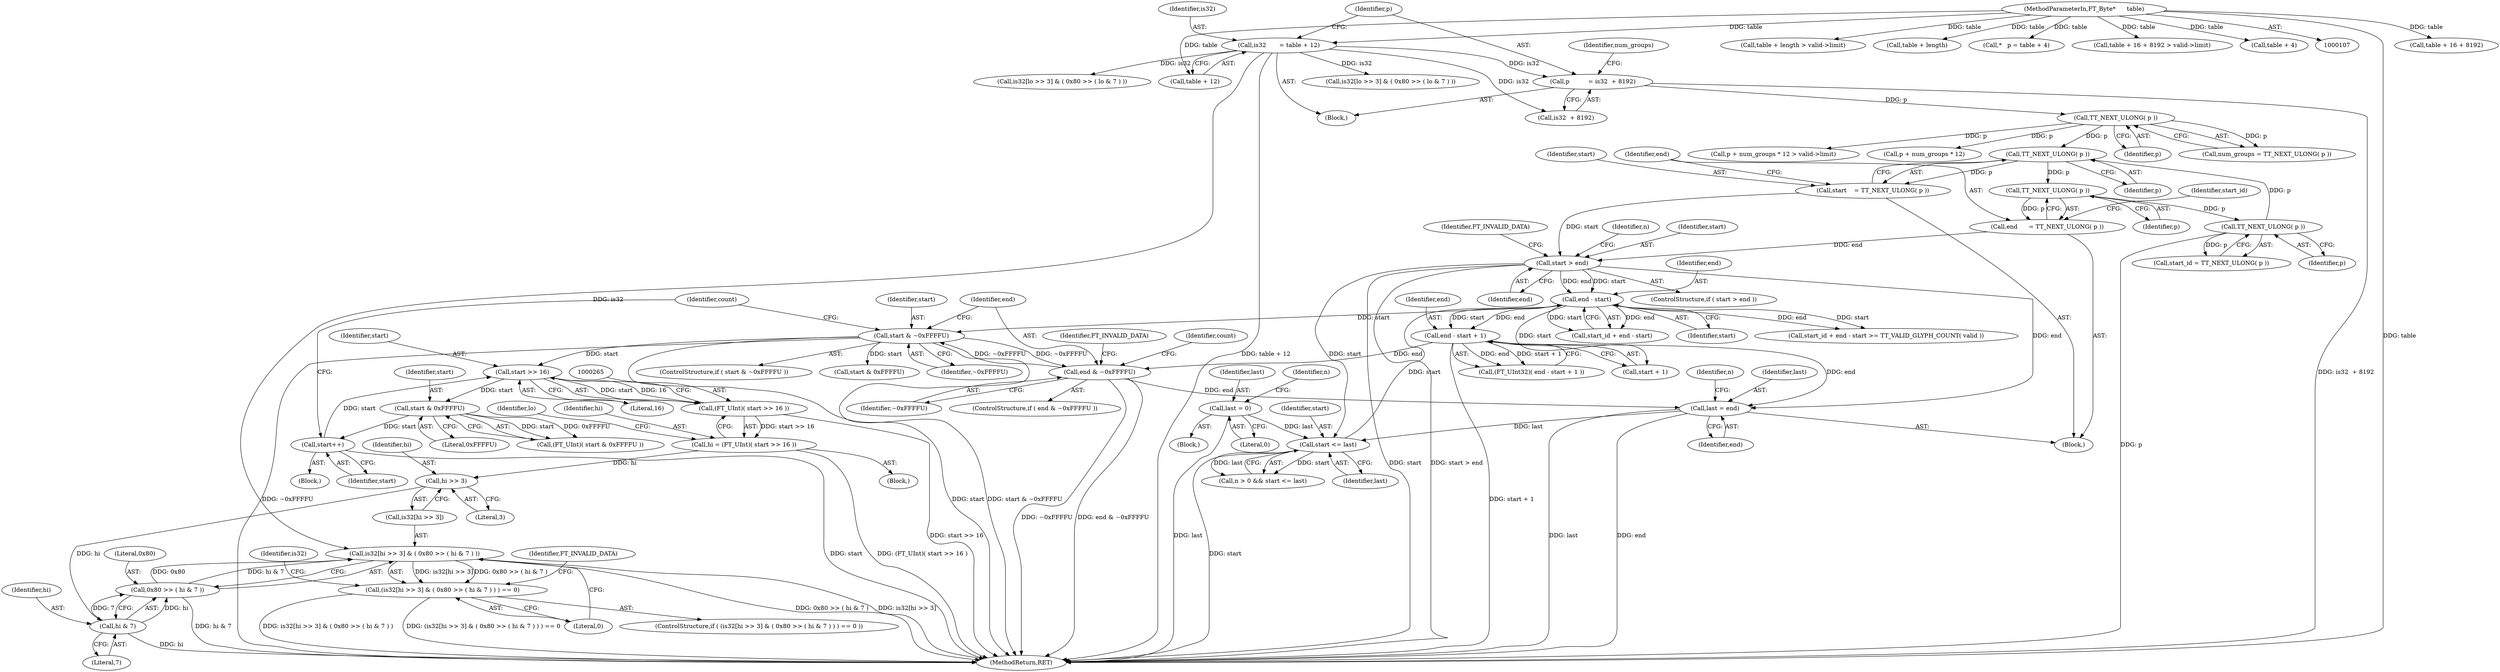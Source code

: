 digraph "0_savannah_a18788b14db60ae3673f932249cd02d33a227c4e_1@array" {
"1000278" [label="(Call,is32[hi >> 3] & ( 0x80 >> ( hi & 7 ) ))"];
"1000148" [label="(Call,is32       = table + 12)"];
"1000108" [label="(MethodParameterIn,FT_Byte*      table)"];
"1000284" [label="(Call,0x80 >> ( hi & 7 ))"];
"1000286" [label="(Call,hi & 7)"];
"1000281" [label="(Call,hi >> 3)"];
"1000262" [label="(Call,hi = (FT_UInt)( start >> 16 ))"];
"1000264" [label="(Call,(FT_UInt)( start >> 16 ))"];
"1000266" [label="(Call,start >> 16)"];
"1000259" [label="(Call,start++)"];
"1000273" [label="(Call,start & 0xFFFFU)"];
"1000248" [label="(Call,start & ~0xFFFFU)"];
"1000232" [label="(Call,end - start)"];
"1000208" [label="(Call,start > end)"];
"1000195" [label="(Call,start    = TT_NEXT_ULONG( p ))"];
"1000197" [label="(Call,TT_NEXT_ULONG( p ))"];
"1000205" [label="(Call,TT_NEXT_ULONG( p ))"];
"1000201" [label="(Call,TT_NEXT_ULONG( p ))"];
"1000160" [label="(Call,TT_NEXT_ULONG( p ))"];
"1000153" [label="(Call,p          = is32  + 8192)"];
"1000199" [label="(Call,end      = TT_NEXT_ULONG( p ))"];
"1000217" [label="(Call,start <= last)"];
"1000180" [label="(Call,last = 0)"];
"1000345" [label="(Call,last = end)"];
"1000309" [label="(Call,end & ~0xFFFFU)"];
"1000242" [label="(Call,end - start + 1)"];
"1000277" [label="(Call,(is32[hi >> 3] & ( 0x80 >> ( hi & 7 ) ) ) == 0)"];
"1000192" [label="(Block,)"];
"1000293" [label="(Call,is32[lo >> 3] & ( 0x80 >> ( lo & 7 ) ))"];
"1000309" [label="(Call,end & ~0xFFFFU)"];
"1000347" [label="(Identifier,end)"];
"1000277" [label="(Call,(is32[hi >> 3] & ( 0x80 >> ( hi & 7 ) ) ) == 0)"];
"1000290" [label="(Identifier,FT_INVALID_DATA)"];
"1000346" [label="(Identifier,last)"];
"1000108" [label="(MethodParameterIn,FT_Byte*      table)"];
"1000286" [label="(Call,hi & 7)"];
"1000110" [label="(Block,)"];
"1000213" [label="(Call,n > 0 && start <= last)"];
"1000287" [label="(Identifier,hi)"];
"1000282" [label="(Identifier,hi)"];
"1000259" [label="(Call,start++)"];
"1000208" [label="(Call,start > end)"];
"1000202" [label="(Identifier,p)"];
"1000247" [label="(ControlStructure,if ( start & ~0xFFFFU ))"];
"1000263" [label="(Identifier,hi)"];
"1000161" [label="(Identifier,p)"];
"1000217" [label="(Call,start <= last)"];
"1000148" [label="(Call,is32       = table + 12)"];
"1000267" [label="(Identifier,start)"];
"1000196" [label="(Identifier,start)"];
"1000249" [label="(Identifier,start)"];
"1000274" [label="(Identifier,start)"];
"1000271" [label="(Call,(FT_UInt)( start & 0xFFFFU ))"];
"1000243" [label="(Identifier,end)"];
"1000158" [label="(Call,num_groups = TT_NEXT_ULONG( p ))"];
"1000295" [label="(Identifier,is32)"];
"1000199" [label="(Call,end      = TT_NEXT_ULONG( p ))"];
"1000264" [label="(Call,(FT_UInt)( start >> 16 ))"];
"1000200" [label="(Identifier,end)"];
"1000122" [label="(Call,table + 16 + 8192)"];
"1000281" [label="(Call,hi >> 3)"];
"1000197" [label="(Call,TT_NEXT_ULONG( p ))"];
"1000279" [label="(Call,is32[hi >> 3])"];
"1000240" [label="(Call,(FT_UInt32)( end - start + 1 ))"];
"1000285" [label="(Literal,0x80)"];
"1000312" [label="(Identifier,FT_INVALID_DATA)"];
"1000278" [label="(Call,is32[hi >> 3] & ( 0x80 >> ( hi & 7 ) ))"];
"1000137" [label="(Call,table + length > valid->limit)"];
"1000230" [label="(Call,start_id + end - start)"];
"1000206" [label="(Identifier,p)"];
"1000229" [label="(Call,start_id + end - start >= TT_VALID_GLYPH_COUNT( valid ))"];
"1000276" [label="(ControlStructure,if ( (is32[hi >> 3] & ( 0x80 >> ( hi & 7 ) ) ) == 0 ))"];
"1000273" [label="(Call,start & 0xFFFFU)"];
"1000275" [label="(Literal,0xFFFFU)"];
"1000215" [label="(Identifier,n)"];
"1000315" [label="(Identifier,count)"];
"1000210" [label="(Identifier,end)"];
"1000218" [label="(Identifier,start)"];
"1000185" [label="(Identifier,n)"];
"1000289" [label="(Literal,0)"];
"1000205" [label="(Call,TT_NEXT_ULONG( p ))"];
"1000332" [label="(Call,is32[lo >> 3] & ( 0x80 >> ( lo & 7 ) ))"];
"1000182" [label="(Literal,0)"];
"1000219" [label="(Identifier,last)"];
"1000327" [label="(Call,start & 0xFFFFU)"];
"1000138" [label="(Call,table + length)"];
"1000149" [label="(Identifier,is32)"];
"1000155" [label="(Call,is32  + 8192)"];
"1000195" [label="(Call,start    = TT_NEXT_ULONG( p ))"];
"1000191" [label="(Identifier,n)"];
"1000233" [label="(Identifier,end)"];
"1000201" [label="(Call,TT_NEXT_ULONG( p ))"];
"1000250" [label="(Identifier,~0xFFFFU)"];
"1000288" [label="(Literal,7)"];
"1000159" [label="(Identifier,num_groups)"];
"1000308" [label="(ControlStructure,if ( end & ~0xFFFFU ))"];
"1000350" [label="(MethodReturn,RET)"];
"1000232" [label="(Call,end - start)"];
"1000270" [label="(Identifier,lo)"];
"1000154" [label="(Identifier,p)"];
"1000112" [label="(Call,*   p = table + 4)"];
"1000198" [label="(Identifier,p)"];
"1000209" [label="(Identifier,start)"];
"1000163" [label="(Call,p + num_groups * 12 > valid->limit)"];
"1000311" [label="(Identifier,~0xFFFFU)"];
"1000211" [label="(Identifier,FT_INVALID_DATA)"];
"1000262" [label="(Call,hi = (FT_UInt)( start >> 16 ))"];
"1000256" [label="(Block,)"];
"1000234" [label="(Identifier,start)"];
"1000150" [label="(Call,table + 12)"];
"1000181" [label="(Identifier,last)"];
"1000261" [label="(Block,)"];
"1000310" [label="(Identifier,end)"];
"1000254" [label="(Identifier,count)"];
"1000283" [label="(Literal,3)"];
"1000242" [label="(Call,end - start + 1)"];
"1000284" [label="(Call,0x80 >> ( hi & 7 ))"];
"1000121" [label="(Call,table + 16 + 8192 > valid->limit)"];
"1000153" [label="(Call,p          = is32  + 8192)"];
"1000114" [label="(Call,table + 4)"];
"1000244" [label="(Call,start + 1)"];
"1000268" [label="(Literal,16)"];
"1000173" [label="(Block,)"];
"1000164" [label="(Call,p + num_groups * 12)"];
"1000260" [label="(Identifier,start)"];
"1000345" [label="(Call,last = end)"];
"1000180" [label="(Call,last = 0)"];
"1000248" [label="(Call,start & ~0xFFFFU)"];
"1000207" [label="(ControlStructure,if ( start > end ))"];
"1000203" [label="(Call,start_id = TT_NEXT_ULONG( p ))"];
"1000204" [label="(Identifier,start_id)"];
"1000160" [label="(Call,TT_NEXT_ULONG( p ))"];
"1000266" [label="(Call,start >> 16)"];
"1000278" -> "1000277"  [label="AST: "];
"1000278" -> "1000284"  [label="CFG: "];
"1000279" -> "1000278"  [label="AST: "];
"1000284" -> "1000278"  [label="AST: "];
"1000289" -> "1000278"  [label="CFG: "];
"1000278" -> "1000350"  [label="DDG: 0x80 >> ( hi & 7 )"];
"1000278" -> "1000350"  [label="DDG: is32[hi >> 3]"];
"1000278" -> "1000277"  [label="DDG: is32[hi >> 3]"];
"1000278" -> "1000277"  [label="DDG: 0x80 >> ( hi & 7 )"];
"1000148" -> "1000278"  [label="DDG: is32"];
"1000284" -> "1000278"  [label="DDG: 0x80"];
"1000284" -> "1000278"  [label="DDG: hi & 7"];
"1000148" -> "1000110"  [label="AST: "];
"1000148" -> "1000150"  [label="CFG: "];
"1000149" -> "1000148"  [label="AST: "];
"1000150" -> "1000148"  [label="AST: "];
"1000154" -> "1000148"  [label="CFG: "];
"1000148" -> "1000350"  [label="DDG: table + 12"];
"1000108" -> "1000148"  [label="DDG: table"];
"1000148" -> "1000153"  [label="DDG: is32"];
"1000148" -> "1000155"  [label="DDG: is32"];
"1000148" -> "1000293"  [label="DDG: is32"];
"1000148" -> "1000332"  [label="DDG: is32"];
"1000108" -> "1000107"  [label="AST: "];
"1000108" -> "1000350"  [label="DDG: table"];
"1000108" -> "1000112"  [label="DDG: table"];
"1000108" -> "1000114"  [label="DDG: table"];
"1000108" -> "1000121"  [label="DDG: table"];
"1000108" -> "1000122"  [label="DDG: table"];
"1000108" -> "1000137"  [label="DDG: table"];
"1000108" -> "1000138"  [label="DDG: table"];
"1000108" -> "1000150"  [label="DDG: table"];
"1000284" -> "1000286"  [label="CFG: "];
"1000285" -> "1000284"  [label="AST: "];
"1000286" -> "1000284"  [label="AST: "];
"1000284" -> "1000350"  [label="DDG: hi & 7"];
"1000286" -> "1000284"  [label="DDG: hi"];
"1000286" -> "1000284"  [label="DDG: 7"];
"1000286" -> "1000288"  [label="CFG: "];
"1000287" -> "1000286"  [label="AST: "];
"1000288" -> "1000286"  [label="AST: "];
"1000286" -> "1000350"  [label="DDG: hi"];
"1000281" -> "1000286"  [label="DDG: hi"];
"1000281" -> "1000279"  [label="AST: "];
"1000281" -> "1000283"  [label="CFG: "];
"1000282" -> "1000281"  [label="AST: "];
"1000283" -> "1000281"  [label="AST: "];
"1000279" -> "1000281"  [label="CFG: "];
"1000262" -> "1000281"  [label="DDG: hi"];
"1000262" -> "1000261"  [label="AST: "];
"1000262" -> "1000264"  [label="CFG: "];
"1000263" -> "1000262"  [label="AST: "];
"1000264" -> "1000262"  [label="AST: "];
"1000270" -> "1000262"  [label="CFG: "];
"1000262" -> "1000350"  [label="DDG: (FT_UInt)( start >> 16 )"];
"1000264" -> "1000262"  [label="DDG: start >> 16"];
"1000264" -> "1000266"  [label="CFG: "];
"1000265" -> "1000264"  [label="AST: "];
"1000266" -> "1000264"  [label="AST: "];
"1000264" -> "1000350"  [label="DDG: start >> 16"];
"1000266" -> "1000264"  [label="DDG: start"];
"1000266" -> "1000264"  [label="DDG: 16"];
"1000266" -> "1000268"  [label="CFG: "];
"1000267" -> "1000266"  [label="AST: "];
"1000268" -> "1000266"  [label="AST: "];
"1000259" -> "1000266"  [label="DDG: start"];
"1000248" -> "1000266"  [label="DDG: start"];
"1000266" -> "1000273"  [label="DDG: start"];
"1000259" -> "1000256"  [label="AST: "];
"1000259" -> "1000260"  [label="CFG: "];
"1000260" -> "1000259"  [label="AST: "];
"1000254" -> "1000259"  [label="CFG: "];
"1000259" -> "1000350"  [label="DDG: start"];
"1000273" -> "1000259"  [label="DDG: start"];
"1000273" -> "1000271"  [label="AST: "];
"1000273" -> "1000275"  [label="CFG: "];
"1000274" -> "1000273"  [label="AST: "];
"1000275" -> "1000273"  [label="AST: "];
"1000271" -> "1000273"  [label="CFG: "];
"1000273" -> "1000271"  [label="DDG: start"];
"1000273" -> "1000271"  [label="DDG: 0xFFFFU"];
"1000248" -> "1000247"  [label="AST: "];
"1000248" -> "1000250"  [label="CFG: "];
"1000249" -> "1000248"  [label="AST: "];
"1000250" -> "1000248"  [label="AST: "];
"1000254" -> "1000248"  [label="CFG: "];
"1000310" -> "1000248"  [label="CFG: "];
"1000248" -> "1000350"  [label="DDG: start & ~0xFFFFU"];
"1000248" -> "1000350"  [label="DDG: ~0xFFFFU"];
"1000248" -> "1000350"  [label="DDG: start"];
"1000232" -> "1000248"  [label="DDG: start"];
"1000309" -> "1000248"  [label="DDG: ~0xFFFFU"];
"1000248" -> "1000309"  [label="DDG: ~0xFFFFU"];
"1000248" -> "1000327"  [label="DDG: start"];
"1000232" -> "1000230"  [label="AST: "];
"1000232" -> "1000234"  [label="CFG: "];
"1000233" -> "1000232"  [label="AST: "];
"1000234" -> "1000232"  [label="AST: "];
"1000230" -> "1000232"  [label="CFG: "];
"1000232" -> "1000229"  [label="DDG: end"];
"1000232" -> "1000229"  [label="DDG: start"];
"1000232" -> "1000230"  [label="DDG: end"];
"1000232" -> "1000230"  [label="DDG: start"];
"1000208" -> "1000232"  [label="DDG: end"];
"1000208" -> "1000232"  [label="DDG: start"];
"1000217" -> "1000232"  [label="DDG: start"];
"1000232" -> "1000242"  [label="DDG: end"];
"1000232" -> "1000242"  [label="DDG: start"];
"1000232" -> "1000244"  [label="DDG: start"];
"1000208" -> "1000207"  [label="AST: "];
"1000208" -> "1000210"  [label="CFG: "];
"1000209" -> "1000208"  [label="AST: "];
"1000210" -> "1000208"  [label="AST: "];
"1000211" -> "1000208"  [label="CFG: "];
"1000215" -> "1000208"  [label="CFG: "];
"1000208" -> "1000350"  [label="DDG: start"];
"1000208" -> "1000350"  [label="DDG: start > end"];
"1000195" -> "1000208"  [label="DDG: start"];
"1000199" -> "1000208"  [label="DDG: end"];
"1000208" -> "1000217"  [label="DDG: start"];
"1000208" -> "1000345"  [label="DDG: end"];
"1000195" -> "1000192"  [label="AST: "];
"1000195" -> "1000197"  [label="CFG: "];
"1000196" -> "1000195"  [label="AST: "];
"1000197" -> "1000195"  [label="AST: "];
"1000200" -> "1000195"  [label="CFG: "];
"1000197" -> "1000195"  [label="DDG: p"];
"1000197" -> "1000198"  [label="CFG: "];
"1000198" -> "1000197"  [label="AST: "];
"1000205" -> "1000197"  [label="DDG: p"];
"1000160" -> "1000197"  [label="DDG: p"];
"1000197" -> "1000201"  [label="DDG: p"];
"1000205" -> "1000203"  [label="AST: "];
"1000205" -> "1000206"  [label="CFG: "];
"1000206" -> "1000205"  [label="AST: "];
"1000203" -> "1000205"  [label="CFG: "];
"1000205" -> "1000350"  [label="DDG: p"];
"1000205" -> "1000203"  [label="DDG: p"];
"1000201" -> "1000205"  [label="DDG: p"];
"1000201" -> "1000199"  [label="AST: "];
"1000201" -> "1000202"  [label="CFG: "];
"1000202" -> "1000201"  [label="AST: "];
"1000199" -> "1000201"  [label="CFG: "];
"1000201" -> "1000199"  [label="DDG: p"];
"1000160" -> "1000158"  [label="AST: "];
"1000160" -> "1000161"  [label="CFG: "];
"1000161" -> "1000160"  [label="AST: "];
"1000158" -> "1000160"  [label="CFG: "];
"1000160" -> "1000158"  [label="DDG: p"];
"1000153" -> "1000160"  [label="DDG: p"];
"1000160" -> "1000163"  [label="DDG: p"];
"1000160" -> "1000164"  [label="DDG: p"];
"1000153" -> "1000110"  [label="AST: "];
"1000153" -> "1000155"  [label="CFG: "];
"1000154" -> "1000153"  [label="AST: "];
"1000155" -> "1000153"  [label="AST: "];
"1000159" -> "1000153"  [label="CFG: "];
"1000153" -> "1000350"  [label="DDG: is32  + 8192"];
"1000199" -> "1000192"  [label="AST: "];
"1000200" -> "1000199"  [label="AST: "];
"1000204" -> "1000199"  [label="CFG: "];
"1000217" -> "1000213"  [label="AST: "];
"1000217" -> "1000219"  [label="CFG: "];
"1000218" -> "1000217"  [label="AST: "];
"1000219" -> "1000217"  [label="AST: "];
"1000213" -> "1000217"  [label="CFG: "];
"1000217" -> "1000350"  [label="DDG: start"];
"1000217" -> "1000213"  [label="DDG: start"];
"1000217" -> "1000213"  [label="DDG: last"];
"1000180" -> "1000217"  [label="DDG: last"];
"1000345" -> "1000217"  [label="DDG: last"];
"1000180" -> "1000173"  [label="AST: "];
"1000180" -> "1000182"  [label="CFG: "];
"1000181" -> "1000180"  [label="AST: "];
"1000182" -> "1000180"  [label="AST: "];
"1000185" -> "1000180"  [label="CFG: "];
"1000180" -> "1000350"  [label="DDG: last"];
"1000345" -> "1000192"  [label="AST: "];
"1000345" -> "1000347"  [label="CFG: "];
"1000346" -> "1000345"  [label="AST: "];
"1000347" -> "1000345"  [label="AST: "];
"1000191" -> "1000345"  [label="CFG: "];
"1000345" -> "1000350"  [label="DDG: end"];
"1000345" -> "1000350"  [label="DDG: last"];
"1000309" -> "1000345"  [label="DDG: end"];
"1000242" -> "1000345"  [label="DDG: end"];
"1000309" -> "1000308"  [label="AST: "];
"1000309" -> "1000311"  [label="CFG: "];
"1000310" -> "1000309"  [label="AST: "];
"1000311" -> "1000309"  [label="AST: "];
"1000312" -> "1000309"  [label="CFG: "];
"1000315" -> "1000309"  [label="CFG: "];
"1000309" -> "1000350"  [label="DDG: end & ~0xFFFFU"];
"1000309" -> "1000350"  [label="DDG: ~0xFFFFU"];
"1000242" -> "1000309"  [label="DDG: end"];
"1000242" -> "1000240"  [label="AST: "];
"1000242" -> "1000244"  [label="CFG: "];
"1000243" -> "1000242"  [label="AST: "];
"1000244" -> "1000242"  [label="AST: "];
"1000240" -> "1000242"  [label="CFG: "];
"1000242" -> "1000350"  [label="DDG: start + 1"];
"1000242" -> "1000240"  [label="DDG: end"];
"1000242" -> "1000240"  [label="DDG: start + 1"];
"1000277" -> "1000276"  [label="AST: "];
"1000277" -> "1000289"  [label="CFG: "];
"1000289" -> "1000277"  [label="AST: "];
"1000290" -> "1000277"  [label="CFG: "];
"1000295" -> "1000277"  [label="CFG: "];
"1000277" -> "1000350"  [label="DDG: is32[hi >> 3] & ( 0x80 >> ( hi & 7 ) )"];
"1000277" -> "1000350"  [label="DDG: (is32[hi >> 3] & ( 0x80 >> ( hi & 7 ) ) ) == 0"];
}
